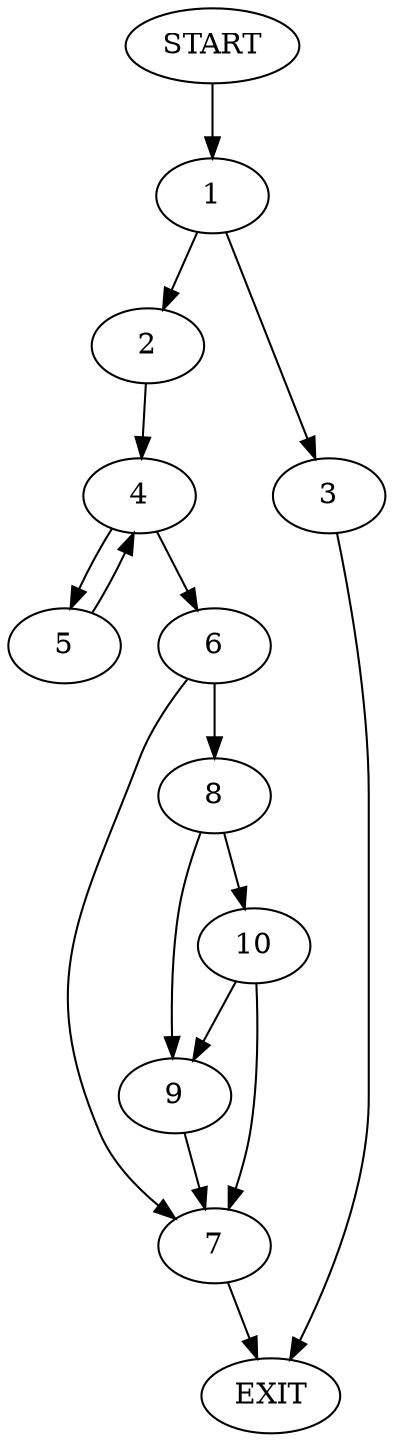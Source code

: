 digraph {
0 [label="START"]
11 [label="EXIT"]
0 -> 1
1 -> 2
1 -> 3
2 -> 4
3 -> 11
4 -> 5
4 -> 6
6 -> 7
6 -> 8
5 -> 4
8 -> 9
8 -> 10
7 -> 11
9 -> 7
10 -> 9
10 -> 7
}
